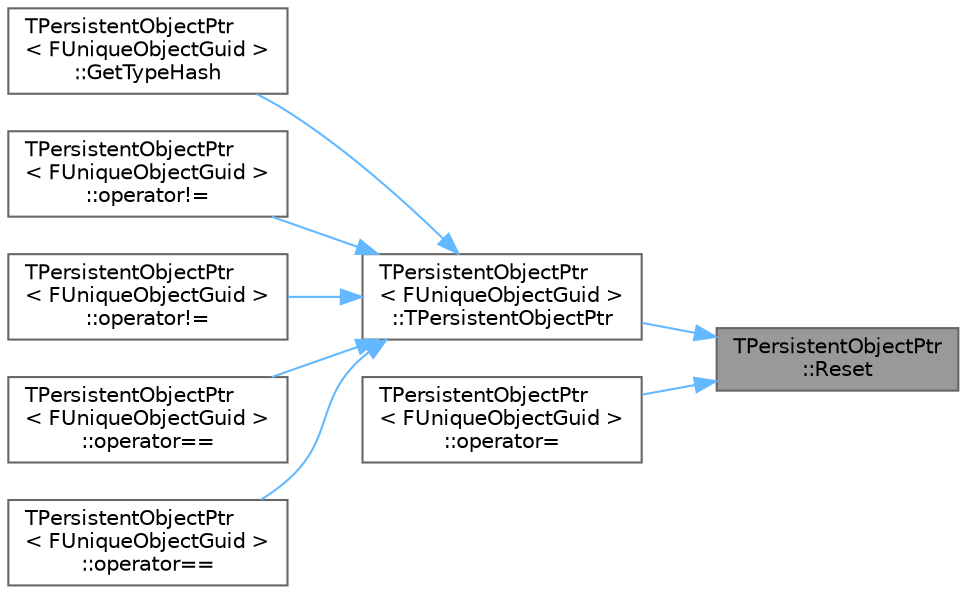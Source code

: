 digraph "TPersistentObjectPtr::Reset"
{
 // INTERACTIVE_SVG=YES
 // LATEX_PDF_SIZE
  bgcolor="transparent";
  edge [fontname=Helvetica,fontsize=10,labelfontname=Helvetica,labelfontsize=10];
  node [fontname=Helvetica,fontsize=10,shape=box,height=0.2,width=0.4];
  rankdir="RL";
  Node1 [id="Node000001",label="TPersistentObjectPtr\l::Reset",height=0.2,width=0.4,color="gray40", fillcolor="grey60", style="filled", fontcolor="black",tooltip="Reset the lazy pointer back to the null state."];
  Node1 -> Node2 [id="edge1_Node000001_Node000002",dir="back",color="steelblue1",style="solid",tooltip=" "];
  Node2 [id="Node000002",label="TPersistentObjectPtr\l\< FUniqueObjectGuid \>\l::TPersistentObjectPtr",height=0.2,width=0.4,color="grey40", fillcolor="white", style="filled",URL="$d5/dce/structTPersistentObjectPtr.html#a1a488babeef150dfca42de3af41aa9d2",tooltip=" "];
  Node2 -> Node3 [id="edge2_Node000002_Node000003",dir="back",color="steelblue1",style="solid",tooltip=" "];
  Node3 [id="Node000003",label="TPersistentObjectPtr\l\< FUniqueObjectGuid \>\l::GetTypeHash",height=0.2,width=0.4,color="grey40", fillcolor="white", style="filled",URL="$d5/dce/structTPersistentObjectPtr.html#ac25630720e5384102b45efb9b1f80c46",tooltip=" "];
  Node2 -> Node4 [id="edge3_Node000002_Node000004",dir="back",color="steelblue1",style="solid",tooltip=" "];
  Node4 [id="Node000004",label="TPersistentObjectPtr\l\< FUniqueObjectGuid \>\l::operator!=",height=0.2,width=0.4,color="grey40", fillcolor="white", style="filled",URL="$d5/dce/structTPersistentObjectPtr.html#a729f684c65aa89cdf82731a27c39acc5",tooltip=" "];
  Node2 -> Node5 [id="edge4_Node000002_Node000005",dir="back",color="steelblue1",style="solid",tooltip=" "];
  Node5 [id="Node000005",label="TPersistentObjectPtr\l\< FUniqueObjectGuid \>\l::operator!=",height=0.2,width=0.4,color="grey40", fillcolor="white", style="filled",URL="$d5/dce/structTPersistentObjectPtr.html#ae461299ec68c330c1109ea151afbaa19",tooltip=" "];
  Node2 -> Node6 [id="edge5_Node000002_Node000006",dir="back",color="steelblue1",style="solid",tooltip=" "];
  Node6 [id="Node000006",label="TPersistentObjectPtr\l\< FUniqueObjectGuid \>\l::operator==",height=0.2,width=0.4,color="grey40", fillcolor="white", style="filled",URL="$d5/dce/structTPersistentObjectPtr.html#a3a2700f7a78eda684df4b3655b512b51",tooltip=" "];
  Node2 -> Node7 [id="edge6_Node000002_Node000007",dir="back",color="steelblue1",style="solid",tooltip=" "];
  Node7 [id="Node000007",label="TPersistentObjectPtr\l\< FUniqueObjectGuid \>\l::operator==",height=0.2,width=0.4,color="grey40", fillcolor="white", style="filled",URL="$d5/dce/structTPersistentObjectPtr.html#aae064beaee4c2e9401166a4dace9f1dc",tooltip=" "];
  Node1 -> Node8 [id="edge7_Node000001_Node000008",dir="back",color="steelblue1",style="solid",tooltip=" "];
  Node8 [id="Node000008",label="TPersistentObjectPtr\l\< FUniqueObjectGuid \>\l::operator=",height=0.2,width=0.4,color="grey40", fillcolor="white", style="filled",URL="$d5/dce/structTPersistentObjectPtr.html#a68248c3d6927ce787f28f64b39c94336",tooltip=" "];
}

